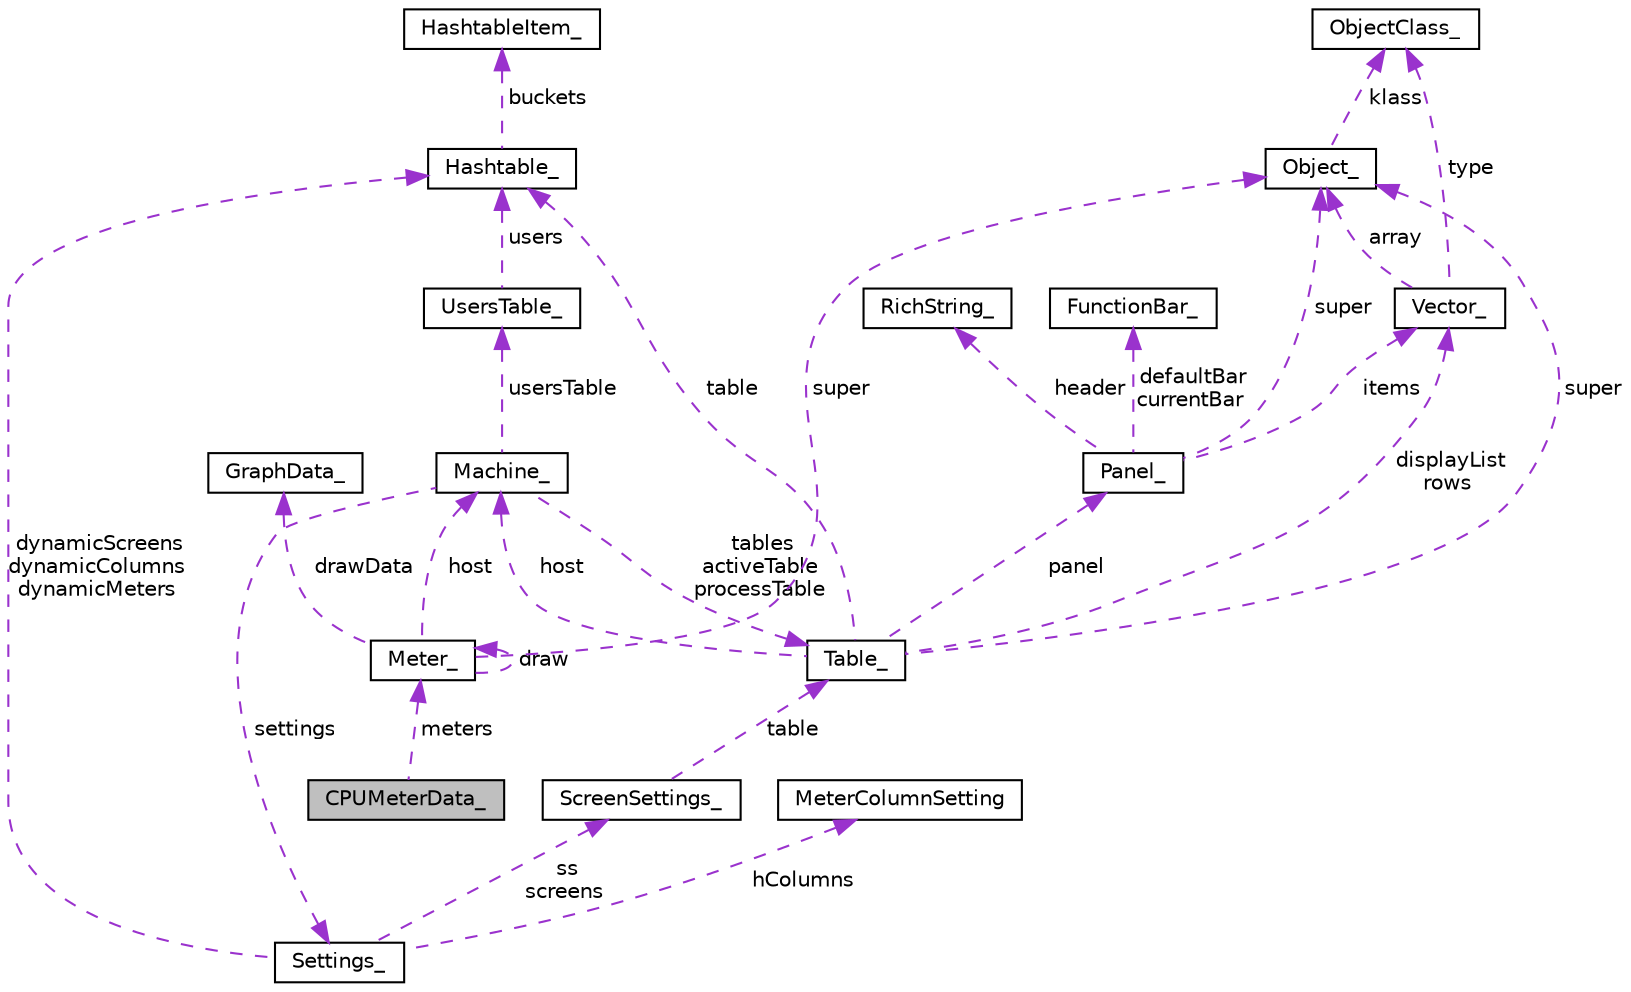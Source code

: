 digraph "CPUMeterData_"
{
  edge [fontname="Helvetica",fontsize="10",labelfontname="Helvetica",labelfontsize="10"];
  node [fontname="Helvetica",fontsize="10",shape=record];
  Node1 [label="CPUMeterData_",height=0.2,width=0.4,color="black", fillcolor="grey75", style="filled", fontcolor="black"];
  Node2 -> Node1 [dir="back",color="darkorchid3",fontsize="10",style="dashed",label=" meters" ];
  Node2 [label="Meter_",height=0.2,width=0.4,color="black", fillcolor="white", style="filled",URL="$structMeter__.html"];
  Node3 -> Node2 [dir="back",color="darkorchid3",fontsize="10",style="dashed",label=" host" ];
  Node3 [label="Machine_",height=0.2,width=0.4,color="black", fillcolor="white", style="filled",URL="$structMachine__.html"];
  Node4 -> Node3 [dir="back",color="darkorchid3",fontsize="10",style="dashed",label=" tables\nactiveTable\nprocessTable" ];
  Node4 [label="Table_",height=0.2,width=0.4,color="black", fillcolor="white", style="filled",URL="$structTable__.html"];
  Node5 -> Node4 [dir="back",color="darkorchid3",fontsize="10",style="dashed",label=" displayList\nrows" ];
  Node5 [label="Vector_",height=0.2,width=0.4,color="black", fillcolor="white", style="filled",URL="$structVector__.html"];
  Node6 -> Node5 [dir="back",color="darkorchid3",fontsize="10",style="dashed",label=" type" ];
  Node6 [label="ObjectClass_",height=0.2,width=0.4,color="black", fillcolor="white", style="filled",URL="$structObjectClass__.html"];
  Node7 -> Node5 [dir="back",color="darkorchid3",fontsize="10",style="dashed",label=" array" ];
  Node7 [label="Object_",height=0.2,width=0.4,color="black", fillcolor="white", style="filled",URL="$structObject__.html"];
  Node6 -> Node7 [dir="back",color="darkorchid3",fontsize="10",style="dashed",label=" klass" ];
  Node3 -> Node4 [dir="back",color="darkorchid3",fontsize="10",style="dashed",label=" host" ];
  Node8 -> Node4 [dir="back",color="darkorchid3",fontsize="10",style="dashed",label=" table" ];
  Node8 [label="Hashtable_",height=0.2,width=0.4,color="black", fillcolor="white", style="filled",URL="$structHashtable__.html"];
  Node9 -> Node8 [dir="back",color="darkorchid3",fontsize="10",style="dashed",label=" buckets" ];
  Node9 [label="HashtableItem_",height=0.2,width=0.4,color="black", fillcolor="white", style="filled",URL="$structHashtableItem__.html"];
  Node10 -> Node4 [dir="back",color="darkorchid3",fontsize="10",style="dashed",label=" panel" ];
  Node10 [label="Panel_",height=0.2,width=0.4,color="black", fillcolor="white", style="filled",URL="$structPanel__.html"];
  Node5 -> Node10 [dir="back",color="darkorchid3",fontsize="10",style="dashed",label=" items" ];
  Node11 -> Node10 [dir="back",color="darkorchid3",fontsize="10",style="dashed",label=" header" ];
  Node11 [label="RichString_",height=0.2,width=0.4,color="black", fillcolor="white", style="filled",URL="$structRichString__.html"];
  Node12 -> Node10 [dir="back",color="darkorchid3",fontsize="10",style="dashed",label=" defaultBar\ncurrentBar" ];
  Node12 [label="FunctionBar_",height=0.2,width=0.4,color="black", fillcolor="white", style="filled",URL="$structFunctionBar__.html"];
  Node7 -> Node10 [dir="back",color="darkorchid3",fontsize="10",style="dashed",label=" super" ];
  Node7 -> Node4 [dir="back",color="darkorchid3",fontsize="10",style="dashed",label=" super" ];
  Node13 -> Node3 [dir="back",color="darkorchid3",fontsize="10",style="dashed",label=" settings" ];
  Node13 [label="Settings_",height=0.2,width=0.4,color="black", fillcolor="white", style="filled",URL="$structSettings__.html"];
  Node14 -> Node13 [dir="back",color="darkorchid3",fontsize="10",style="dashed",label=" ss\nscreens" ];
  Node14 [label="ScreenSettings_",height=0.2,width=0.4,color="black", fillcolor="white", style="filled",URL="$structScreenSettings__.html"];
  Node4 -> Node14 [dir="back",color="darkorchid3",fontsize="10",style="dashed",label=" table" ];
  Node8 -> Node13 [dir="back",color="darkorchid3",fontsize="10",style="dashed",label=" dynamicScreens\ndynamicColumns\ndynamicMeters" ];
  Node15 -> Node13 [dir="back",color="darkorchid3",fontsize="10",style="dashed",label=" hColumns" ];
  Node15 [label="MeterColumnSetting",height=0.2,width=0.4,color="black", fillcolor="white", style="filled",URL="$structMeterColumnSetting.html"];
  Node16 -> Node3 [dir="back",color="darkorchid3",fontsize="10",style="dashed",label=" usersTable" ];
  Node16 [label="UsersTable_",height=0.2,width=0.4,color="black", fillcolor="white", style="filled",URL="$structUsersTable__.html"];
  Node8 -> Node16 [dir="back",color="darkorchid3",fontsize="10",style="dashed",label=" users" ];
  Node17 -> Node2 [dir="back",color="darkorchid3",fontsize="10",style="dashed",label=" drawData" ];
  Node17 [label="GraphData_",height=0.2,width=0.4,color="black", fillcolor="white", style="filled",URL="$structGraphData__.html"];
  Node2 -> Node2 [dir="back",color="darkorchid3",fontsize="10",style="dashed",label=" draw" ];
  Node7 -> Node2 [dir="back",color="darkorchid3",fontsize="10",style="dashed",label=" super" ];
}
